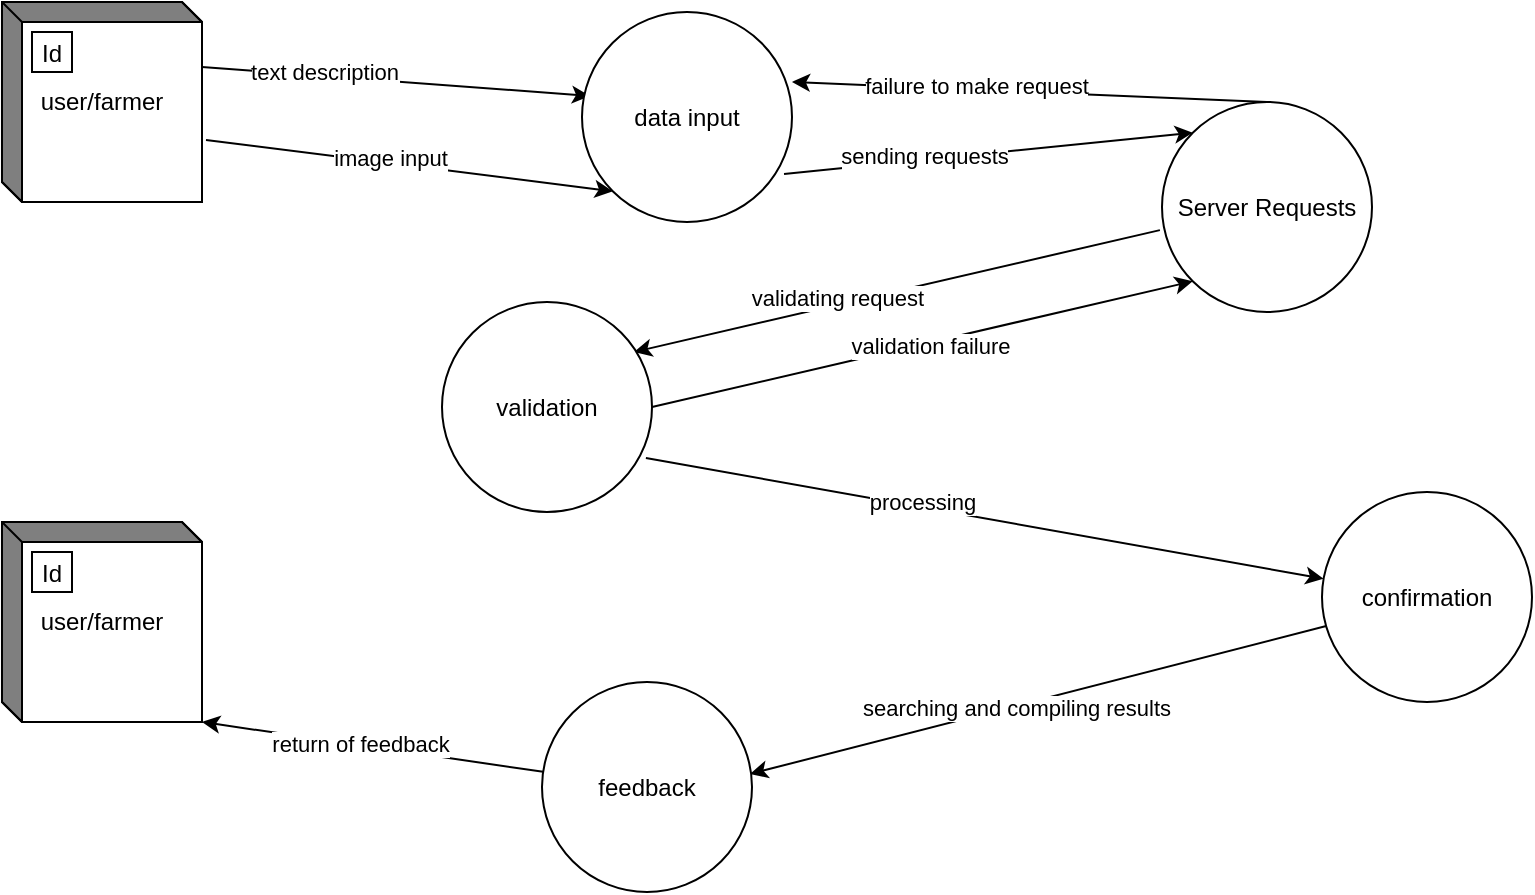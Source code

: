 <mxfile version="24.7.17">
  <diagram name="Page-1" id="m5ZK1p9ipSLJqWiMD7_q">
    <mxGraphModel grid="1" page="1" gridSize="10" guides="1" tooltips="1" connect="1" arrows="1" fold="1" pageScale="1" pageWidth="850" pageHeight="1100" math="0" shadow="0">
      <root>
        <mxCell id="0" />
        <mxCell id="1" parent="0" />
        <mxCell id="ggHeoo94j5PtSEVtFvvY-5" value="user/farmer" style="html=1;dashed=0;whiteSpace=wrap;shape=mxgraph.dfd.externalEntity" vertex="1" parent="1">
          <mxGeometry x="50" y="310" width="100" height="100" as="geometry" />
        </mxCell>
        <mxCell id="ggHeoo94j5PtSEVtFvvY-6" value="Id" style="autosize=1;part=1;resizable=0;strokeColor=inherit;fillColor=inherit;gradientColor=inherit;" vertex="1" parent="ggHeoo94j5PtSEVtFvvY-5">
          <mxGeometry width="20" height="20" relative="1" as="geometry">
            <mxPoint x="15" y="15" as="offset" />
          </mxGeometry>
        </mxCell>
        <mxCell id="ggHeoo94j5PtSEVtFvvY-7" value="user/farmer" style="html=1;dashed=0;whiteSpace=wrap;shape=mxgraph.dfd.externalEntity" vertex="1" parent="1">
          <mxGeometry x="50" y="50" width="100" height="100" as="geometry" />
        </mxCell>
        <mxCell id="ggHeoo94j5PtSEVtFvvY-8" value="Id" style="autosize=1;part=1;resizable=0;strokeColor=inherit;fillColor=inherit;gradientColor=inherit;" vertex="1" parent="ggHeoo94j5PtSEVtFvvY-7">
          <mxGeometry width="20" height="20" relative="1" as="geometry">
            <mxPoint x="15" y="15" as="offset" />
          </mxGeometry>
        </mxCell>
        <mxCell id="ggHeoo94j5PtSEVtFvvY-9" value="" style="endArrow=classic;html=1;rounded=0;entryX=0.038;entryY=0.4;entryDx=0;entryDy=0;entryPerimeter=0;exitX=0;exitY=0;exitDx=100;exitDy=32.5;exitPerimeter=0;" edge="1" parent="1" source="ggHeoo94j5PtSEVtFvvY-7" target="ggHeoo94j5PtSEVtFvvY-22">
          <mxGeometry width="50" height="50" relative="1" as="geometry">
            <mxPoint x="200" y="90" as="sourcePoint" />
            <mxPoint x="250" y="40" as="targetPoint" />
          </mxGeometry>
        </mxCell>
        <mxCell id="ggHeoo94j5PtSEVtFvvY-24" value="text description" style="edgeLabel;html=1;align=center;verticalAlign=middle;resizable=0;points=[];" connectable="0" vertex="1" parent="ggHeoo94j5PtSEVtFvvY-9">
          <mxGeometry x="-0.373" y="2" relative="1" as="geometry">
            <mxPoint as="offset" />
          </mxGeometry>
        </mxCell>
        <mxCell id="ggHeoo94j5PtSEVtFvvY-10" value="" style="endArrow=classic;html=1;rounded=0;entryX=0;entryY=1;entryDx=0;entryDy=0;exitX=1.02;exitY=0.69;exitDx=0;exitDy=0;exitPerimeter=0;" edge="1" parent="1" source="ggHeoo94j5PtSEVtFvvY-7" target="ggHeoo94j5PtSEVtFvvY-22">
          <mxGeometry width="50" height="50" relative="1" as="geometry">
            <mxPoint x="230" y="180" as="sourcePoint" />
            <mxPoint x="280" y="130" as="targetPoint" />
          </mxGeometry>
        </mxCell>
        <mxCell id="ggHeoo94j5PtSEVtFvvY-25" value="image input" style="edgeLabel;html=1;align=center;verticalAlign=middle;resizable=0;points=[];" connectable="0" vertex="1" parent="ggHeoo94j5PtSEVtFvvY-10">
          <mxGeometry x="-0.098" y="3" relative="1" as="geometry">
            <mxPoint as="offset" />
          </mxGeometry>
        </mxCell>
        <mxCell id="ggHeoo94j5PtSEVtFvvY-11" value="" style="endArrow=classic;html=1;rounded=0;entryX=0;entryY=0;entryDx=0;entryDy=0;exitX=0.962;exitY=0.771;exitDx=0;exitDy=0;exitPerimeter=0;" edge="1" parent="1" source="ggHeoo94j5PtSEVtFvvY-22" target="ggHeoo94j5PtSEVtFvvY-21">
          <mxGeometry width="50" height="50" relative="1" as="geometry">
            <mxPoint x="470" y="180" as="sourcePoint" />
            <mxPoint x="520" y="130" as="targetPoint" />
          </mxGeometry>
        </mxCell>
        <mxCell id="ggHeoo94j5PtSEVtFvvY-26" value="sending requests" style="edgeLabel;html=1;align=center;verticalAlign=middle;resizable=0;points=[];" connectable="0" vertex="1" parent="ggHeoo94j5PtSEVtFvvY-11">
          <mxGeometry x="-0.32" y="2" relative="1" as="geometry">
            <mxPoint as="offset" />
          </mxGeometry>
        </mxCell>
        <mxCell id="ggHeoo94j5PtSEVtFvvY-12" value="" style="endArrow=classic;html=1;rounded=0;entryX=0.99;entryY=0.438;entryDx=0;entryDy=0;entryPerimeter=0;exitX=0.057;exitY=0.629;exitDx=0;exitDy=0;exitPerimeter=0;" edge="1" parent="1" source="ggHeoo94j5PtSEVtFvvY-19" target="ggHeoo94j5PtSEVtFvvY-23">
          <mxGeometry width="50" height="50" relative="1" as="geometry">
            <mxPoint x="390" y="447.5" as="sourcePoint" />
            <mxPoint x="440" y="397.5" as="targetPoint" />
          </mxGeometry>
        </mxCell>
        <mxCell id="ggHeoo94j5PtSEVtFvvY-30" value="searching and compiling results" style="edgeLabel;html=1;align=center;verticalAlign=middle;resizable=0;points=[];" connectable="0" vertex="1" parent="ggHeoo94j5PtSEVtFvvY-12">
          <mxGeometry x="0.091" y="1" relative="1" as="geometry">
            <mxPoint as="offset" />
          </mxGeometry>
        </mxCell>
        <mxCell id="ggHeoo94j5PtSEVtFvvY-13" value="" style="endArrow=classic;html=1;rounded=0;entryX=0;entryY=1;entryDx=0;entryDy=0;exitX=1;exitY=0.5;exitDx=0;exitDy=0;" edge="1" parent="1" source="ggHeoo94j5PtSEVtFvvY-20" target="ggHeoo94j5PtSEVtFvvY-21">
          <mxGeometry width="50" height="50" relative="1" as="geometry">
            <mxPoint x="450" y="300" as="sourcePoint" />
            <mxPoint x="360" y="390" as="targetPoint" />
          </mxGeometry>
        </mxCell>
        <mxCell id="ggHeoo94j5PtSEVtFvvY-29" value="validation failure" style="edgeLabel;html=1;align=center;verticalAlign=middle;resizable=0;points=[];" connectable="0" vertex="1" parent="ggHeoo94j5PtSEVtFvvY-13">
          <mxGeometry x="0.022" y="-1" relative="1" as="geometry">
            <mxPoint as="offset" />
          </mxGeometry>
        </mxCell>
        <mxCell id="ggHeoo94j5PtSEVtFvvY-14" value="" style="endArrow=classic;html=1;rounded=0;entryX=1;entryY=0.333;entryDx=0;entryDy=0;entryPerimeter=0;exitX=0.5;exitY=0;exitDx=0;exitDy=0;" edge="1" parent="1" source="ggHeoo94j5PtSEVtFvvY-21" target="ggHeoo94j5PtSEVtFvvY-22">
          <mxGeometry width="50" height="50" relative="1" as="geometry">
            <mxPoint x="395" y="475" as="sourcePoint" />
            <mxPoint x="445" y="425" as="targetPoint" />
          </mxGeometry>
        </mxCell>
        <mxCell id="ggHeoo94j5PtSEVtFvvY-28" value="failure to make request" style="edgeLabel;html=1;align=center;verticalAlign=middle;resizable=0;points=[];" connectable="0" vertex="1" parent="ggHeoo94j5PtSEVtFvvY-14">
          <mxGeometry x="0.228" y="-2" relative="1" as="geometry">
            <mxPoint as="offset" />
          </mxGeometry>
        </mxCell>
        <mxCell id="ggHeoo94j5PtSEVtFvvY-15" value="" style="endArrow=classic;html=1;rounded=0;entryX=0.914;entryY=0.238;entryDx=0;entryDy=0;exitX=-0.01;exitY=0.61;exitDx=0;exitDy=0;exitPerimeter=0;entryPerimeter=0;" edge="1" parent="1" source="ggHeoo94j5PtSEVtFvvY-21" target="ggHeoo94j5PtSEVtFvvY-20">
          <mxGeometry width="50" height="50" relative="1" as="geometry">
            <mxPoint x="460" y="340" as="sourcePoint" />
            <mxPoint x="510" y="290" as="targetPoint" />
          </mxGeometry>
        </mxCell>
        <mxCell id="ggHeoo94j5PtSEVtFvvY-27" value="validating request&amp;nbsp;" style="edgeLabel;html=1;align=center;verticalAlign=middle;resizable=0;points=[];" connectable="0" vertex="1" parent="ggHeoo94j5PtSEVtFvvY-15">
          <mxGeometry x="0.21" y="-3" relative="1" as="geometry">
            <mxPoint as="offset" />
          </mxGeometry>
        </mxCell>
        <mxCell id="ggHeoo94j5PtSEVtFvvY-16" value="" style="endArrow=classic;html=1;rounded=0;exitX=0.971;exitY=0.743;exitDx=0;exitDy=0;exitPerimeter=0;" edge="1" parent="1" source="ggHeoo94j5PtSEVtFvvY-20" target="ggHeoo94j5PtSEVtFvvY-19">
          <mxGeometry width="50" height="50" relative="1" as="geometry">
            <mxPoint x="470" y="350" as="sourcePoint" />
            <mxPoint x="520.377" y="299.623" as="targetPoint" />
          </mxGeometry>
        </mxCell>
        <mxCell id="ggHeoo94j5PtSEVtFvvY-31" value="processing" style="edgeLabel;html=1;align=center;verticalAlign=middle;resizable=0;points=[];" connectable="0" vertex="1" parent="ggHeoo94j5PtSEVtFvvY-16">
          <mxGeometry x="-0.188" y="3" relative="1" as="geometry">
            <mxPoint as="offset" />
          </mxGeometry>
        </mxCell>
        <mxCell id="ggHeoo94j5PtSEVtFvvY-19" value="confirmation" style="shape=ellipse;html=1;dashed=0;whiteSpace=wrap;aspect=fixed;perimeter=ellipsePerimeter;" vertex="1" parent="1">
          <mxGeometry x="710" y="295" width="105" height="105" as="geometry" />
        </mxCell>
        <mxCell id="ggHeoo94j5PtSEVtFvvY-20" value="validation" style="shape=ellipse;html=1;dashed=0;whiteSpace=wrap;aspect=fixed;perimeter=ellipsePerimeter;" vertex="1" parent="1">
          <mxGeometry x="270" y="200" width="105" height="105" as="geometry" />
        </mxCell>
        <mxCell id="ggHeoo94j5PtSEVtFvvY-21" value="Server Requests" style="shape=ellipse;html=1;dashed=0;whiteSpace=wrap;aspect=fixed;perimeter=ellipsePerimeter;" vertex="1" parent="1">
          <mxGeometry x="630" y="100" width="105" height="105" as="geometry" />
        </mxCell>
        <mxCell id="ggHeoo94j5PtSEVtFvvY-22" value="data input" style="shape=ellipse;html=1;dashed=0;whiteSpace=wrap;aspect=fixed;perimeter=ellipsePerimeter;" vertex="1" parent="1">
          <mxGeometry x="340" y="55" width="105" height="105" as="geometry" />
        </mxCell>
        <mxCell id="ggHeoo94j5PtSEVtFvvY-23" value="feedback" style="shape=ellipse;html=1;dashed=0;whiteSpace=wrap;aspect=fixed;perimeter=ellipsePerimeter;" vertex="1" parent="1">
          <mxGeometry x="320" y="390" width="105" height="105" as="geometry" />
        </mxCell>
        <mxCell id="ggHeoo94j5PtSEVtFvvY-32" value="" style="endArrow=classic;html=1;rounded=0;entryX=1;entryY=1;entryDx=0;entryDy=0;entryPerimeter=0;" edge="1" parent="1" source="ggHeoo94j5PtSEVtFvvY-23" target="ggHeoo94j5PtSEVtFvvY-5">
          <mxGeometry width="50" height="50" relative="1" as="geometry">
            <mxPoint x="400" y="280" as="sourcePoint" />
            <mxPoint x="450" y="230" as="targetPoint" />
          </mxGeometry>
        </mxCell>
        <mxCell id="ggHeoo94j5PtSEVtFvvY-33" value="return of feedback" style="edgeLabel;html=1;align=center;verticalAlign=middle;resizable=0;points=[];" connectable="0" vertex="1" parent="ggHeoo94j5PtSEVtFvvY-32">
          <mxGeometry x="0.086" y="-1" relative="1" as="geometry">
            <mxPoint x="1" as="offset" />
          </mxGeometry>
        </mxCell>
      </root>
    </mxGraphModel>
  </diagram>
</mxfile>

